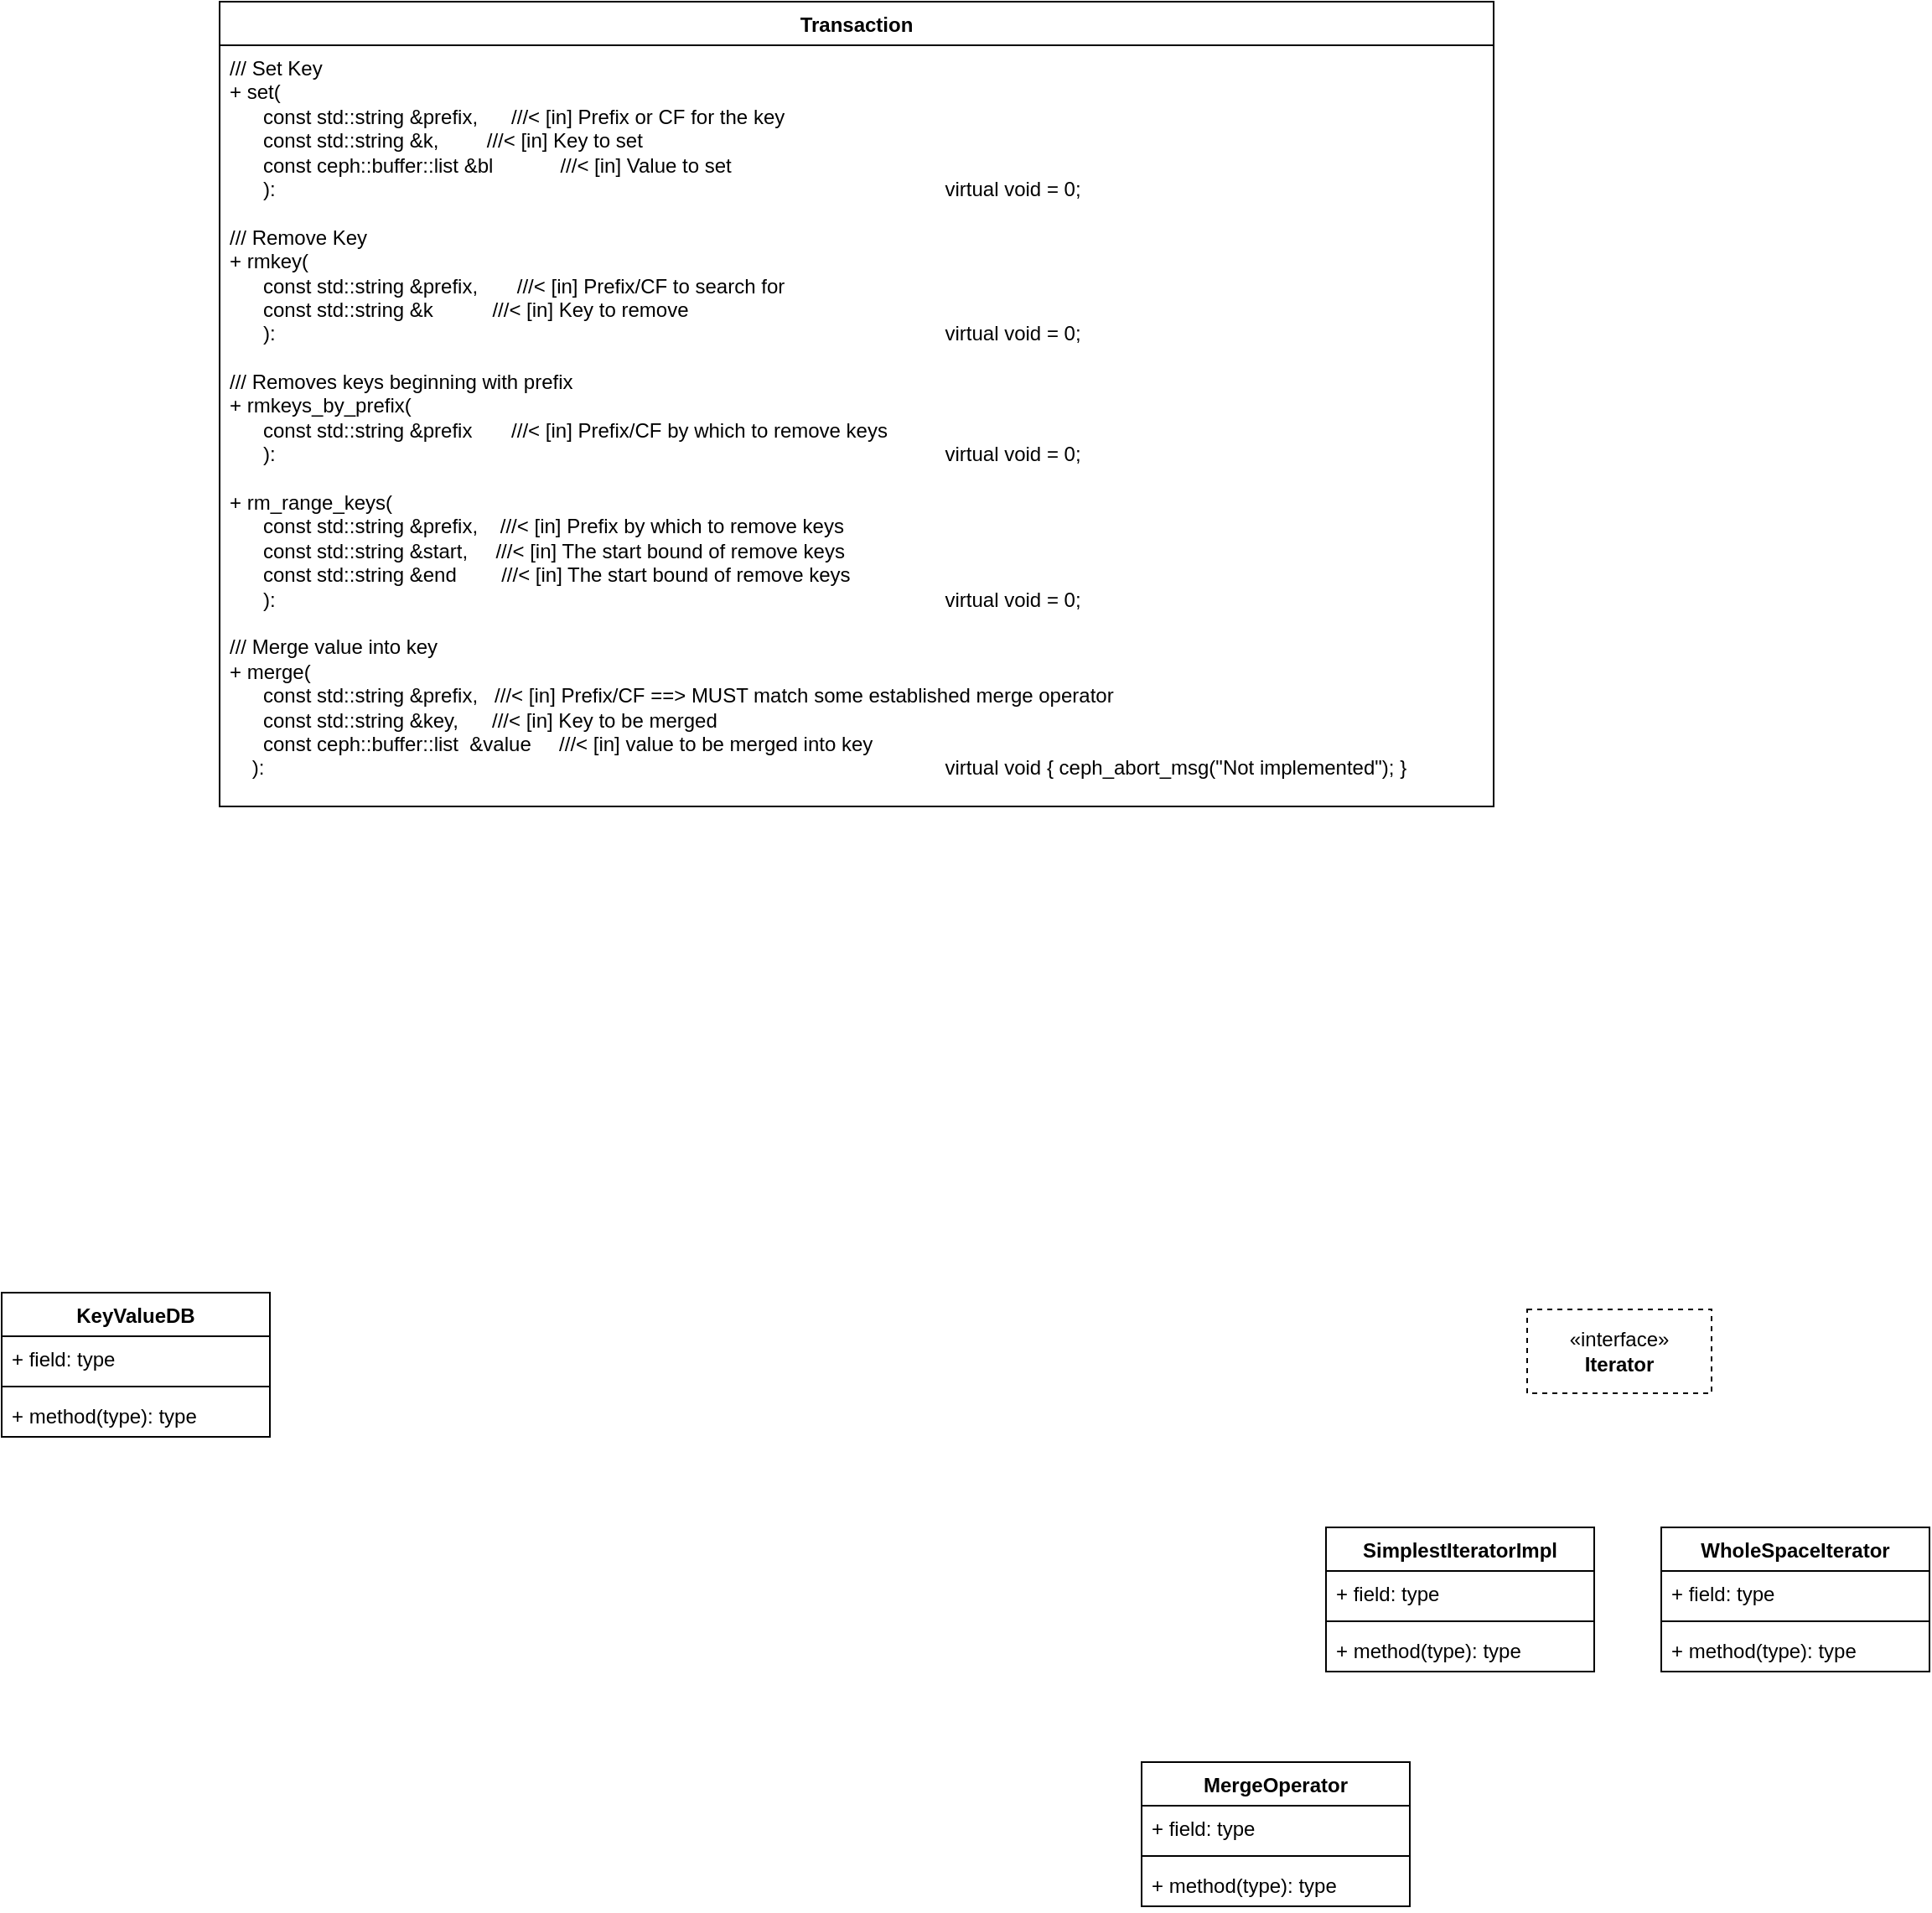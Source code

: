 <mxfile version="26.0.11">
  <diagram id="C5RBs43oDa-KdzZeNtuy" name="Page-1">
    <mxGraphModel dx="1619" dy="2300" grid="1" gridSize="10" guides="1" tooltips="1" connect="1" arrows="1" fold="1" page="1" pageScale="1" pageWidth="827" pageHeight="1169" math="0" shadow="0">
      <root>
        <mxCell id="WIyWlLk6GJQsqaUBKTNV-0" />
        <mxCell id="WIyWlLk6GJQsqaUBKTNV-1" parent="WIyWlLk6GJQsqaUBKTNV-0" />
        <mxCell id="IXszvdQHfe8F3e9kpT51-0" value="KeyValueDB" style="swimlane;fontStyle=1;align=center;verticalAlign=top;childLayout=stackLayout;horizontal=1;startSize=26;horizontalStack=0;resizeParent=1;resizeParentMax=0;resizeLast=0;collapsible=1;marginBottom=0;whiteSpace=wrap;html=1;" parent="WIyWlLk6GJQsqaUBKTNV-1" vertex="1">
          <mxGeometry x="-80" y="380" width="160" height="86" as="geometry" />
        </mxCell>
        <mxCell id="IXszvdQHfe8F3e9kpT51-1" value="+ field: type" style="text;strokeColor=none;fillColor=none;align=left;verticalAlign=top;spacingLeft=4;spacingRight=4;overflow=hidden;rotatable=0;points=[[0,0.5],[1,0.5]];portConstraint=eastwest;whiteSpace=wrap;html=1;" parent="IXszvdQHfe8F3e9kpT51-0" vertex="1">
          <mxGeometry y="26" width="160" height="26" as="geometry" />
        </mxCell>
        <mxCell id="IXszvdQHfe8F3e9kpT51-2" value="" style="line;strokeWidth=1;fillColor=none;align=left;verticalAlign=middle;spacingTop=-1;spacingLeft=3;spacingRight=3;rotatable=0;labelPosition=right;points=[];portConstraint=eastwest;strokeColor=inherit;" parent="IXszvdQHfe8F3e9kpT51-0" vertex="1">
          <mxGeometry y="52" width="160" height="8" as="geometry" />
        </mxCell>
        <mxCell id="IXszvdQHfe8F3e9kpT51-3" value="+ method(type): type" style="text;strokeColor=none;fillColor=none;align=left;verticalAlign=top;spacingLeft=4;spacingRight=4;overflow=hidden;rotatable=0;points=[[0,0.5],[1,0.5]];portConstraint=eastwest;whiteSpace=wrap;html=1;" parent="IXszvdQHfe8F3e9kpT51-0" vertex="1">
          <mxGeometry y="60" width="160" height="26" as="geometry" />
        </mxCell>
        <mxCell id="IXszvdQHfe8F3e9kpT51-4" value="Transaction" style="swimlane;fontStyle=1;align=center;verticalAlign=top;childLayout=stackLayout;horizontal=1;startSize=26;horizontalStack=0;resizeParent=1;resizeParentMax=0;resizeLast=0;collapsible=1;marginBottom=0;whiteSpace=wrap;html=1;" parent="WIyWlLk6GJQsqaUBKTNV-1" vertex="1">
          <mxGeometry x="50" y="-390" width="760" height="480" as="geometry" />
        </mxCell>
        <mxCell id="IXszvdQHfe8F3e9kpT51-7" value="&lt;div&gt;/// Set Key&lt;br&gt;&lt;/div&gt;+&amp;nbsp;&lt;span style=&quot;background-color: transparent;&quot;&gt;set(&lt;/span&gt;&lt;div&gt;&amp;nbsp; &amp;nbsp; &amp;nbsp; const std::string &amp;amp;prefix,&amp;nbsp; &amp;nbsp; &amp;nbsp; ///&amp;lt; [in] Prefix or CF for the key&lt;/div&gt;&lt;div&gt;&amp;nbsp; &amp;nbsp; &amp;nbsp; const std::string &amp;amp;k,&lt;span style=&quot;white-space:pre&quot;&gt;&#x9;&lt;/span&gt;&amp;nbsp; &amp;nbsp; &amp;nbsp; ///&amp;lt; [in] Key to set&lt;/div&gt;&lt;div&gt;&amp;nbsp; &amp;nbsp; &amp;nbsp; const ceph::buffer::list &amp;amp;bl&amp;nbsp; &amp;nbsp; &amp;nbsp; &amp;nbsp; &amp;nbsp; &amp;nbsp; ///&amp;lt; [in] Value to set&lt;/div&gt;&lt;div&gt;&amp;nbsp; &amp;nbsp; &amp;nbsp; ):&lt;span style=&quot;white-space: pre;&quot;&gt;&#x9;&lt;/span&gt;&lt;span style=&quot;white-space: pre;&quot;&gt;&#x9;&lt;/span&gt;&lt;span style=&quot;white-space: pre;&quot;&gt;&#x9;&lt;/span&gt;&lt;span style=&quot;white-space: pre;&quot;&gt;&#x9;&lt;/span&gt;&lt;span style=&quot;white-space: pre;&quot;&gt;&#x9;&lt;/span&gt;&lt;span style=&quot;white-space: pre;&quot;&gt;&#x9;&lt;/span&gt;&lt;span style=&quot;white-space: pre;&quot;&gt;&#x9;&lt;/span&gt;&lt;span style=&quot;white-space: pre;&quot;&gt;&#x9;&lt;/span&gt;&lt;span style=&quot;white-space: pre;&quot;&gt;&#x9;&lt;/span&gt;&lt;span style=&quot;white-space: pre;&quot;&gt;&#x9;&lt;/span&gt;&lt;span style=&quot;white-space: pre;&quot;&gt;&#x9;&lt;/span&gt;&lt;span style=&quot;white-space: pre;&quot;&gt;&#x9;&lt;/span&gt;&lt;span style=&quot;white-space: pre;&quot;&gt;&#x9;&lt;/span&gt;&lt;span style=&quot;white-space: pre;&quot;&gt;&#x9;&lt;/span&gt;&lt;span style=&quot;white-space: pre;&quot;&gt;&#x9;&lt;/span&gt;&lt;span style=&quot;background-color: transparent;&quot;&gt;virtual void = 0;&lt;/span&gt;&lt;span style=&quot;background-color: transparent; color: light-dark(rgb(0, 0, 0), rgb(255, 255, 255)); white-space: pre;&quot;&gt;&#x9;&lt;/span&gt;&lt;/div&gt;&lt;div&gt;&lt;br&gt;&lt;/div&gt;&lt;div&gt;/// Remove Key&lt;br&gt;&lt;/div&gt;&lt;div&gt;&lt;div&gt;+ rmkey(&lt;/div&gt;&lt;div&gt;&amp;nbsp; &amp;nbsp; &amp;nbsp; const std::string &amp;amp;prefix,&amp;nbsp; &amp;nbsp; &amp;nbsp; &amp;nbsp;///&amp;lt; [in] Prefix/CF to search for&lt;/div&gt;&lt;div&gt;&amp;nbsp; &amp;nbsp; &amp;nbsp; const std::string &amp;amp;k&lt;span style=&quot;white-space:pre&quot;&gt;&#x9;&lt;/span&gt;&amp;nbsp; &amp;nbsp; &amp;nbsp; &amp;nbsp;///&amp;lt; [in] Key to remove&lt;/div&gt;&lt;div&gt;&amp;nbsp; &amp;nbsp; &amp;nbsp; ):&lt;span style=&quot;white-space: pre;&quot;&gt;&#x9;&lt;/span&gt;&lt;span style=&quot;white-space: pre;&quot;&gt;&#x9;&lt;/span&gt;&lt;span style=&quot;white-space: pre;&quot;&gt;&#x9;&lt;/span&gt;&lt;span style=&quot;white-space: pre;&quot;&gt;&#x9;&lt;/span&gt;&lt;span style=&quot;white-space: pre;&quot;&gt;&#x9;&lt;/span&gt;&lt;span style=&quot;white-space: pre;&quot;&gt;&#x9;&lt;/span&gt;&lt;span style=&quot;white-space: pre;&quot;&gt;&#x9;&lt;/span&gt;&lt;span style=&quot;white-space: pre;&quot;&gt;&#x9;&lt;/span&gt;&lt;span style=&quot;white-space: pre;&quot;&gt;&#x9;&lt;/span&gt;&lt;span style=&quot;white-space: pre;&quot;&gt;&#x9;&lt;/span&gt;&lt;span style=&quot;white-space: pre;&quot;&gt;&#x9;&lt;/span&gt;&lt;span style=&quot;white-space: pre;&quot;&gt;&#x9;&lt;/span&gt;&lt;span style=&quot;white-space: pre;&quot;&gt;&#x9;&lt;/span&gt;&lt;span style=&quot;white-space: pre;&quot;&gt;&#x9;&lt;/span&gt;&lt;span style=&quot;white-space: pre;&quot;&gt;&#x9;&lt;/span&gt;&lt;span style=&quot;background-color: transparent;&quot;&gt;virtual void = 0;&lt;/span&gt;&lt;/div&gt;&lt;/div&gt;&lt;div&gt;&lt;span style=&quot;background-color: transparent;&quot;&gt;&lt;br&gt;&lt;/span&gt;&lt;/div&gt;&lt;div&gt;&lt;span style=&quot;background-color: transparent;&quot;&gt;/// Removes keys beginning with prefix&lt;/span&gt;&lt;/div&gt;&lt;div&gt;&lt;span style=&quot;background-color: transparent;&quot;&gt;+&amp;nbsp;&lt;/span&gt;&lt;span style=&quot;background-color: transparent;&quot;&gt;rmkeys_by_prefix(&lt;/span&gt;&lt;/div&gt;&lt;div&gt;&amp;nbsp; &amp;nbsp; &amp;nbsp; const std::string &amp;amp;prefix&amp;nbsp; &amp;nbsp; &amp;nbsp; &amp;nbsp;///&amp;lt; [in] Prefix/CF by which to remove keys&lt;/div&gt;&lt;div&gt;&amp;nbsp; &amp;nbsp; &amp;nbsp; ):&lt;span style=&quot;white-space: pre;&quot;&gt;&#x9;&lt;/span&gt;&lt;span style=&quot;white-space: pre;&quot;&gt;&#x9;&lt;/span&gt;&lt;span style=&quot;white-space: pre;&quot;&gt;&#x9;&lt;/span&gt;&lt;span style=&quot;white-space: pre;&quot;&gt;&#x9;&lt;/span&gt;&lt;span style=&quot;white-space: pre;&quot;&gt;&#x9;&lt;/span&gt;&lt;span style=&quot;white-space: pre;&quot;&gt;&#x9;&lt;/span&gt;&lt;span style=&quot;white-space: pre;&quot;&gt;&#x9;&lt;/span&gt;&lt;span style=&quot;white-space: pre;&quot;&gt;&#x9;&lt;/span&gt;&lt;span style=&quot;white-space: pre;&quot;&gt;&#x9;&lt;/span&gt;&lt;span style=&quot;white-space: pre;&quot;&gt;&#x9;&lt;/span&gt;&lt;span style=&quot;white-space: pre;&quot;&gt;&#x9;&lt;/span&gt;&lt;span style=&quot;white-space: pre;&quot;&gt;&#x9;&lt;/span&gt;&lt;span style=&quot;white-space: pre;&quot;&gt;&#x9;&lt;/span&gt;&lt;span style=&quot;white-space: pre;&quot;&gt;&#x9;&lt;/span&gt;&lt;span style=&quot;white-space: pre;&quot;&gt;&#x9;&lt;/span&gt;&lt;span style=&quot;background-color: transparent;&quot;&gt;virtual void&lt;/span&gt;&lt;span style=&quot;background-color: transparent; color: light-dark(rgb(0, 0, 0), rgb(255, 255, 255));&quot;&gt;&amp;nbsp;= 0;&lt;/span&gt;&lt;/div&gt;&lt;div&gt;&lt;span style=&quot;background-color: transparent; color: light-dark(rgb(0, 0, 0), rgb(255, 255, 255));&quot;&gt;&lt;br&gt;&lt;/span&gt;&lt;/div&gt;&lt;div&gt;&lt;span style=&quot;background-color: transparent; color: light-dark(rgb(0, 0, 0), rgb(255, 255, 255));&quot;&gt;+&amp;nbsp;&lt;/span&gt;&lt;span style=&quot;background-color: transparent;&quot;&gt;rm_range_keys(&lt;/span&gt;&lt;/div&gt;&lt;div&gt;&amp;nbsp; &amp;nbsp; &amp;nbsp; const std::string &amp;amp;prefix,&amp;nbsp; &amp;nbsp; ///&amp;lt; [in] Prefix by which to remove keys&lt;/div&gt;&lt;div&gt;&amp;nbsp; &amp;nbsp; &amp;nbsp; const std::string &amp;amp;start,&amp;nbsp; &amp;nbsp; &amp;nbsp;///&amp;lt; [in] The start bound of remove keys&lt;/div&gt;&lt;div&gt;&amp;nbsp; &amp;nbsp; &amp;nbsp; const std::string &amp;amp;end&amp;nbsp; &amp;nbsp; &amp;nbsp; &amp;nbsp; ///&amp;lt; [in] The start bound of remove keys&lt;/div&gt;&lt;div&gt;&amp;nbsp; &amp;nbsp; &amp;nbsp; ):&lt;span style=&quot;white-space: pre;&quot;&gt;&#x9;&lt;/span&gt;&lt;span style=&quot;white-space: pre;&quot;&gt;&#x9;&lt;/span&gt;&lt;span style=&quot;white-space: pre;&quot;&gt;&#x9;&lt;/span&gt;&lt;span style=&quot;white-space: pre;&quot;&gt;&#x9;&lt;/span&gt;&lt;span style=&quot;white-space: pre;&quot;&gt;&#x9;&lt;/span&gt;&lt;span style=&quot;white-space: pre;&quot;&gt;&#x9;&lt;/span&gt;&lt;span style=&quot;white-space: pre;&quot;&gt;&#x9;&lt;/span&gt;&lt;span style=&quot;white-space: pre;&quot;&gt;&#x9;&lt;/span&gt;&lt;span style=&quot;white-space: pre;&quot;&gt;&#x9;&lt;/span&gt;&lt;span style=&quot;white-space: pre;&quot;&gt;&#x9;&lt;/span&gt;&lt;span style=&quot;white-space: pre;&quot;&gt;&#x9;&lt;/span&gt;&lt;span style=&quot;white-space: pre;&quot;&gt;&#x9;&lt;/span&gt;&lt;span style=&quot;white-space: pre;&quot;&gt;&#x9;&lt;/span&gt;&lt;span style=&quot;white-space: pre;&quot;&gt;&#x9;&lt;/span&gt;&lt;span style=&quot;white-space: pre;&quot;&gt;&#x9;&lt;/span&gt;&lt;span style=&quot;background-color: transparent;&quot;&gt;virtual void = 0;&lt;/span&gt;&lt;/div&gt;&lt;div&gt;&lt;span style=&quot;background-color: transparent;&quot;&gt;&lt;br&gt;&lt;/span&gt;&lt;/div&gt;&lt;div&gt;&lt;span style=&quot;background-color: transparent;&quot;&gt;/// Merge value into key&lt;br&gt;&lt;/span&gt;&lt;/div&gt;&lt;div&gt;&lt;span style=&quot;background-color: transparent;&quot;&gt;+&amp;nbsp;&lt;/span&gt;&lt;span style=&quot;background-color: transparent;&quot;&gt;merge(&lt;/span&gt;&lt;/div&gt;&lt;div&gt;&amp;nbsp; &amp;nbsp; &amp;nbsp; const std::string &amp;amp;prefix,&amp;nbsp; &amp;nbsp;///&amp;lt; [in] Prefix/CF ==&amp;gt; MUST match some established merge operator&lt;/div&gt;&lt;div&gt;&amp;nbsp; &amp;nbsp; &amp;nbsp; const std::string &amp;amp;key,&amp;nbsp; &amp;nbsp; &amp;nbsp; ///&amp;lt; [in] Key to be merged&lt;/div&gt;&lt;div&gt;&amp;nbsp; &amp;nbsp; &amp;nbsp; const ceph::buffer::list&amp;nbsp; &amp;amp;value&amp;nbsp; &amp;nbsp; &amp;nbsp;///&amp;lt; [in] value to be merged into key&lt;/div&gt;&lt;div&gt;&amp;nbsp; &amp;nbsp; ):&lt;span style=&quot;white-space: pre;&quot;&gt;&#x9;&lt;/span&gt;&lt;span style=&quot;white-space: pre;&quot;&gt;&#x9;&lt;/span&gt;&lt;span style=&quot;white-space: pre;&quot;&gt;&#x9;&lt;/span&gt;&lt;span style=&quot;white-space: pre;&quot;&gt;&#x9;&lt;/span&gt;&lt;span style=&quot;white-space: pre;&quot;&gt;&#x9;&lt;/span&gt;&lt;span style=&quot;white-space: pre;&quot;&gt;&#x9;&lt;/span&gt;&lt;span style=&quot;white-space: pre;&quot;&gt;&#x9;&lt;/span&gt;&lt;span style=&quot;white-space: pre;&quot;&gt;&#x9;&lt;/span&gt;&lt;span style=&quot;white-space: pre;&quot;&gt;&#x9;&lt;/span&gt;&lt;span style=&quot;white-space: pre;&quot;&gt;&#x9;&lt;/span&gt;&lt;span style=&quot;white-space: pre;&quot;&gt;&#x9;&lt;/span&gt;&lt;span style=&quot;white-space: pre;&quot;&gt;&#x9;&lt;/span&gt;&lt;span style=&quot;white-space: pre;&quot;&gt;&#x9;&lt;/span&gt;&lt;span style=&quot;white-space: pre;&quot;&gt;&#x9;&lt;/span&gt;&lt;span style=&quot;white-space: pre;&quot;&gt;&#x9;&lt;/span&gt;&lt;span style=&quot;white-space: pre;&quot;&gt;&#x9;&lt;/span&gt;&lt;span style=&quot;background-color: transparent;&quot;&gt;virtual void&amp;nbsp;&lt;/span&gt;&lt;span style=&quot;background-color: transparent;&quot;&gt;{ ceph_abort_msg(&quot;Not implemented&quot;); }&lt;/span&gt;&lt;/div&gt;" style="text;strokeColor=none;fillColor=none;align=left;verticalAlign=top;spacingLeft=4;spacingRight=4;overflow=hidden;rotatable=0;points=[[0,0.5],[1,0.5]];portConstraint=eastwest;whiteSpace=wrap;html=1;" parent="IXszvdQHfe8F3e9kpT51-4" vertex="1">
          <mxGeometry y="26" width="760" height="454" as="geometry" />
        </mxCell>
        <mxCell id="IXszvdQHfe8F3e9kpT51-8" value="SimplestIteratorImpl" style="swimlane;fontStyle=1;align=center;verticalAlign=top;childLayout=stackLayout;horizontal=1;startSize=26;horizontalStack=0;resizeParent=1;resizeParentMax=0;resizeLast=0;collapsible=1;marginBottom=0;whiteSpace=wrap;html=1;" parent="WIyWlLk6GJQsqaUBKTNV-1" vertex="1">
          <mxGeometry x="710" y="520" width="160" height="86" as="geometry" />
        </mxCell>
        <mxCell id="IXszvdQHfe8F3e9kpT51-9" value="+ field: type" style="text;strokeColor=none;fillColor=none;align=left;verticalAlign=top;spacingLeft=4;spacingRight=4;overflow=hidden;rotatable=0;points=[[0,0.5],[1,0.5]];portConstraint=eastwest;whiteSpace=wrap;html=1;" parent="IXszvdQHfe8F3e9kpT51-8" vertex="1">
          <mxGeometry y="26" width="160" height="26" as="geometry" />
        </mxCell>
        <mxCell id="IXszvdQHfe8F3e9kpT51-10" value="" style="line;strokeWidth=1;fillColor=none;align=left;verticalAlign=middle;spacingTop=-1;spacingLeft=3;spacingRight=3;rotatable=0;labelPosition=right;points=[];portConstraint=eastwest;strokeColor=inherit;" parent="IXszvdQHfe8F3e9kpT51-8" vertex="1">
          <mxGeometry y="52" width="160" height="8" as="geometry" />
        </mxCell>
        <mxCell id="IXszvdQHfe8F3e9kpT51-11" value="+ method(type): type" style="text;strokeColor=none;fillColor=none;align=left;verticalAlign=top;spacingLeft=4;spacingRight=4;overflow=hidden;rotatable=0;points=[[0,0.5],[1,0.5]];portConstraint=eastwest;whiteSpace=wrap;html=1;" parent="IXszvdQHfe8F3e9kpT51-8" vertex="1">
          <mxGeometry y="60" width="160" height="26" as="geometry" />
        </mxCell>
        <mxCell id="IXszvdQHfe8F3e9kpT51-12" value="WholeSpaceIterator" style="swimlane;fontStyle=1;align=center;verticalAlign=top;childLayout=stackLayout;horizontal=1;startSize=26;horizontalStack=0;resizeParent=1;resizeParentMax=0;resizeLast=0;collapsible=1;marginBottom=0;whiteSpace=wrap;html=1;" parent="WIyWlLk6GJQsqaUBKTNV-1" vertex="1">
          <mxGeometry x="910" y="520" width="160" height="86" as="geometry" />
        </mxCell>
        <mxCell id="IXszvdQHfe8F3e9kpT51-13" value="+ field: type" style="text;strokeColor=none;fillColor=none;align=left;verticalAlign=top;spacingLeft=4;spacingRight=4;overflow=hidden;rotatable=0;points=[[0,0.5],[1,0.5]];portConstraint=eastwest;whiteSpace=wrap;html=1;" parent="IXszvdQHfe8F3e9kpT51-12" vertex="1">
          <mxGeometry y="26" width="160" height="26" as="geometry" />
        </mxCell>
        <mxCell id="IXszvdQHfe8F3e9kpT51-14" value="" style="line;strokeWidth=1;fillColor=none;align=left;verticalAlign=middle;spacingTop=-1;spacingLeft=3;spacingRight=3;rotatable=0;labelPosition=right;points=[];portConstraint=eastwest;strokeColor=inherit;" parent="IXszvdQHfe8F3e9kpT51-12" vertex="1">
          <mxGeometry y="52" width="160" height="8" as="geometry" />
        </mxCell>
        <mxCell id="IXszvdQHfe8F3e9kpT51-15" value="+ method(type): type" style="text;strokeColor=none;fillColor=none;align=left;verticalAlign=top;spacingLeft=4;spacingRight=4;overflow=hidden;rotatable=0;points=[[0,0.5],[1,0.5]];portConstraint=eastwest;whiteSpace=wrap;html=1;" parent="IXszvdQHfe8F3e9kpT51-12" vertex="1">
          <mxGeometry y="60" width="160" height="26" as="geometry" />
        </mxCell>
        <mxCell id="IXszvdQHfe8F3e9kpT51-16" value="MergeOperator" style="swimlane;fontStyle=1;align=center;verticalAlign=top;childLayout=stackLayout;horizontal=1;startSize=26;horizontalStack=0;resizeParent=1;resizeParentMax=0;resizeLast=0;collapsible=1;marginBottom=0;whiteSpace=wrap;html=1;" parent="WIyWlLk6GJQsqaUBKTNV-1" vertex="1">
          <mxGeometry x="600" y="660" width="160" height="86" as="geometry" />
        </mxCell>
        <mxCell id="IXszvdQHfe8F3e9kpT51-17" value="+ field: type" style="text;strokeColor=none;fillColor=none;align=left;verticalAlign=top;spacingLeft=4;spacingRight=4;overflow=hidden;rotatable=0;points=[[0,0.5],[1,0.5]];portConstraint=eastwest;whiteSpace=wrap;html=1;" parent="IXszvdQHfe8F3e9kpT51-16" vertex="1">
          <mxGeometry y="26" width="160" height="26" as="geometry" />
        </mxCell>
        <mxCell id="IXszvdQHfe8F3e9kpT51-18" value="" style="line;strokeWidth=1;fillColor=none;align=left;verticalAlign=middle;spacingTop=-1;spacingLeft=3;spacingRight=3;rotatable=0;labelPosition=right;points=[];portConstraint=eastwest;strokeColor=inherit;" parent="IXszvdQHfe8F3e9kpT51-16" vertex="1">
          <mxGeometry y="52" width="160" height="8" as="geometry" />
        </mxCell>
        <mxCell id="IXszvdQHfe8F3e9kpT51-19" value="+ method(type): type" style="text;strokeColor=none;fillColor=none;align=left;verticalAlign=top;spacingLeft=4;spacingRight=4;overflow=hidden;rotatable=0;points=[[0,0.5],[1,0.5]];portConstraint=eastwest;whiteSpace=wrap;html=1;" parent="IXszvdQHfe8F3e9kpT51-16" vertex="1">
          <mxGeometry y="60" width="160" height="26" as="geometry" />
        </mxCell>
        <mxCell id="IXszvdQHfe8F3e9kpT51-24" value="«interface»&lt;br&gt;&lt;span style=&quot;font-weight: 700;&quot;&gt;Iterator&lt;/span&gt;" style="html=1;whiteSpace=wrap;dashed=1;" parent="WIyWlLk6GJQsqaUBKTNV-1" vertex="1">
          <mxGeometry x="830" y="390" width="110" height="50" as="geometry" />
        </mxCell>
      </root>
    </mxGraphModel>
  </diagram>
</mxfile>
